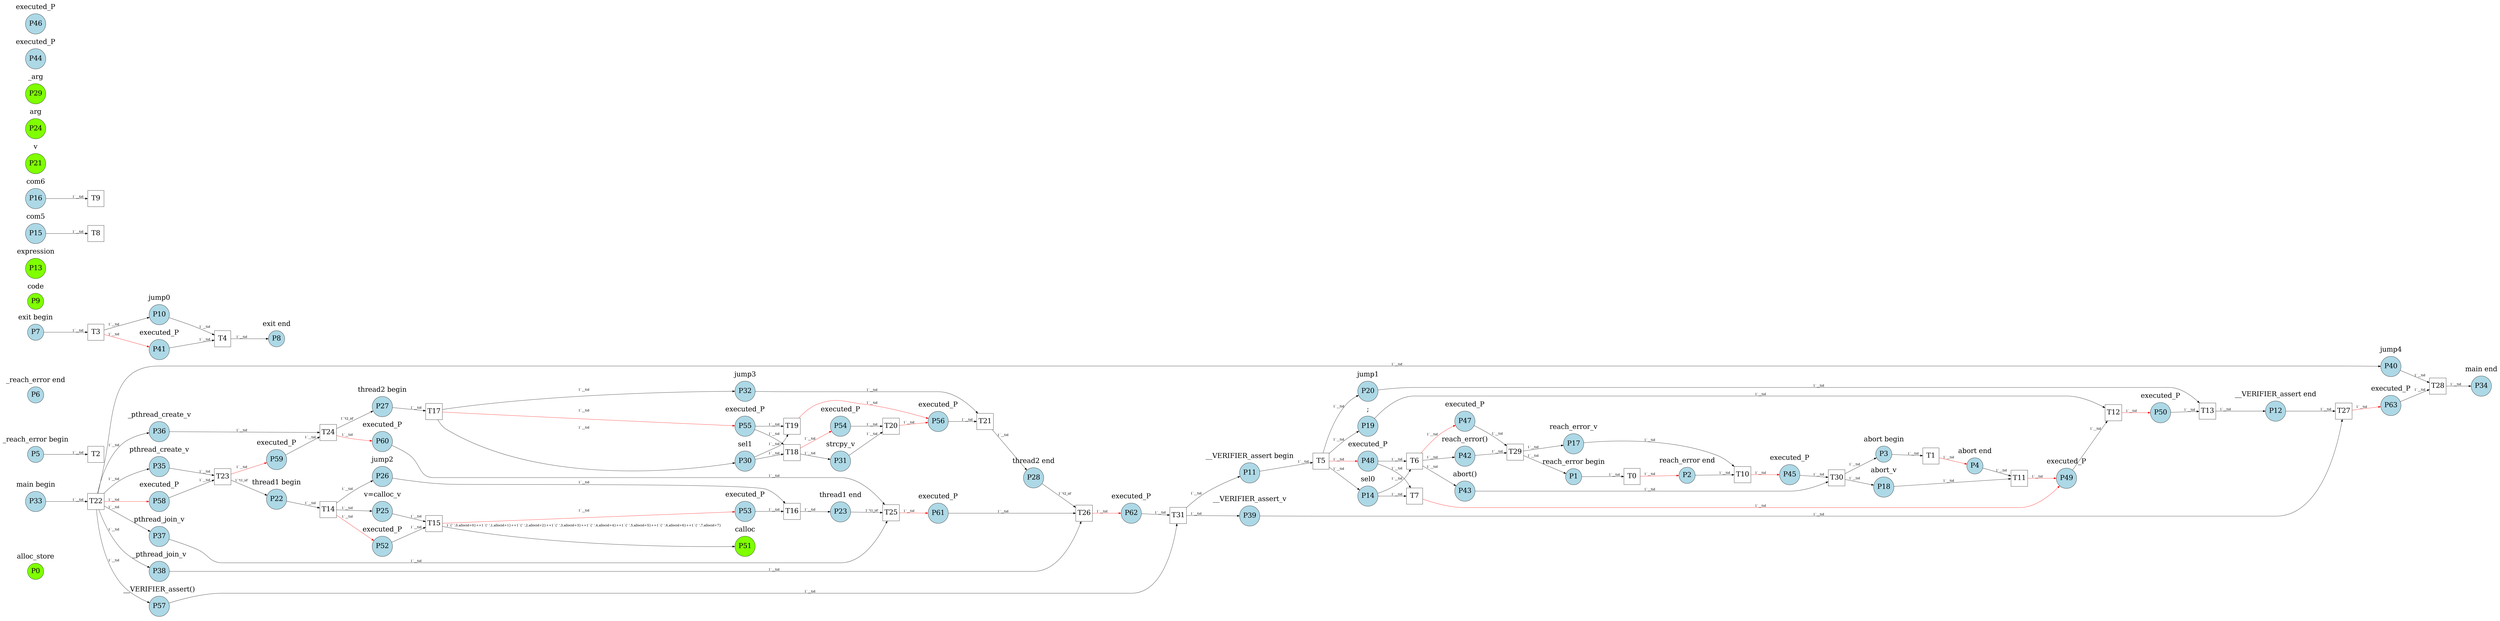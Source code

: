 digraph G{
rankdir = LR
subgraph cluster_P0{fontsize = 30;label="alloc_store";color="white"P0[shape=circle,fontsize = 30,width=1,style="filled",color="black",fillcolor="chartreuse"]}
subgraph cluster_P1{fontsize = 30;label="reach_error begin";color="white"P1[shape=circle,fontsize = 30,width=1,style="filled",color="black",fillcolor="lightblue"]}
subgraph cluster_P2{fontsize = 30;label="reach_error end";color="white"P2[shape=circle,fontsize = 30,width=1,style="filled",color="black",fillcolor="lightblue"]}
subgraph cluster_P3{fontsize = 30;label="abort begin";color="white"P3[shape=circle,fontsize = 30,width=1,style="filled",color="black",fillcolor="lightblue"]}
subgraph cluster_P4{fontsize = 30;label="abort end";color="white"P4[shape=circle,fontsize = 30,width=1,style="filled",color="black",fillcolor="lightblue"]}
subgraph cluster_P5{fontsize = 30;label="_reach_error begin";color="white"P5[shape=circle,fontsize = 30,width=1,style="filled",color="black",fillcolor="lightblue"]}
subgraph cluster_P6{fontsize = 30;label="_reach_error end";color="white"P6[shape=circle,fontsize = 30,width=1,style="filled",color="black",fillcolor="lightblue"]}
subgraph cluster_P7{fontsize = 30;label="exit begin";color="white"P7[shape=circle,fontsize = 30,width=1,style="filled",color="black",fillcolor="lightblue"]}
subgraph cluster_P8{fontsize = 30;label="exit end";color="white"P8[shape=circle,fontsize = 30,width=1,style="filled",color="black",fillcolor="lightblue"]}
subgraph cluster_P9{fontsize = 30;label="code";color="white"P9[shape=circle,fontsize = 30,width=1,style="filled",color="black",fillcolor="chartreuse"]}
subgraph cluster_P10{fontsize = 30;label="jump0";color="white"P10[shape=circle,fontsize = 30,width=1,style="filled",color="black",fillcolor="lightblue"]}
subgraph cluster_P11{fontsize = 30;label="__VERIFIER_assert begin";color="white"P11[shape=circle,fontsize = 30,width=1,style="filled",color="black",fillcolor="lightblue"]}
subgraph cluster_P12{fontsize = 30;label="__VERIFIER_assert end";color="white"P12[shape=circle,fontsize = 30,width=1,style="filled",color="black",fillcolor="lightblue"]}
subgraph cluster_P13{fontsize = 30;label="expression";color="white"P13[shape=circle,fontsize = 30,width=1,style="filled",color="black",fillcolor="chartreuse"]}
subgraph cluster_P14{fontsize = 30;label="sel0";color="white"P14[shape=circle,fontsize = 30,width=1,style="filled",color="black",fillcolor="lightblue"]}
subgraph cluster_P15{fontsize = 30;label="com5";color="white"P15[shape=circle,fontsize = 30,width=1,style="filled",color="black",fillcolor="lightblue"]}
subgraph cluster_P16{fontsize = 30;label="com6";color="white"P16[shape=circle,fontsize = 30,width=1,style="filled",color="black",fillcolor="lightblue"]}
subgraph cluster_P17{fontsize = 30;label="reach_error_v";color="white"P17[shape=circle,fontsize = 30,width=1,style="filled",color="black",fillcolor="lightblue"]}
subgraph cluster_P18{fontsize = 30;label="abort_v";color="white"P18[shape=circle,fontsize = 30,width=1,style="filled",color="black",fillcolor="lightblue"]}
subgraph cluster_P19{fontsize = 30;label=";";color="white"P19[shape=circle,fontsize = 30,width=1,style="filled",color="black",fillcolor="lightblue"]}
subgraph cluster_P20{fontsize = 30;label="jump1";color="white"P20[shape=circle,fontsize = 30,width=1,style="filled",color="black",fillcolor="lightblue"]}
subgraph cluster_P21{fontsize = 30;label="v";color="white"P21[shape=circle,fontsize = 30,width=1,style="filled",color="black",fillcolor="chartreuse"]}
subgraph cluster_P22{fontsize = 30;label="thread1 begin";color="white"P22[shape=circle,fontsize = 30,width=1,style="filled",color="black",fillcolor="lightblue"]}
subgraph cluster_P23{fontsize = 30;label="thread1 end";color="white"P23[shape=circle,fontsize = 30,width=1,style="filled",color="black",fillcolor="lightblue"]}
subgraph cluster_P24{fontsize = 30;label="arg";color="white"P24[shape=circle,fontsize = 30,width=1,style="filled",color="black",fillcolor="chartreuse"]}
subgraph cluster_P25{fontsize = 30;label="v=calloc_v";color="white"P25[shape=circle,fontsize = 30,width=1,style="filled",color="black",fillcolor="lightblue"]}
subgraph cluster_P26{fontsize = 30;label="jump2";color="white"P26[shape=circle,fontsize = 30,width=1,style="filled",color="black",fillcolor="lightblue"]}
subgraph cluster_P27{fontsize = 30;label="thread2 begin";color="white"P27[shape=circle,fontsize = 30,width=1,style="filled",color="black",fillcolor="lightblue"]}
subgraph cluster_P28{fontsize = 30;label="thread2 end";color="white"P28[shape=circle,fontsize = 30,width=1,style="filled",color="black",fillcolor="lightblue"]}
subgraph cluster_P29{fontsize = 30;label="_arg";color="white"P29[shape=circle,fontsize = 30,width=1,style="filled",color="black",fillcolor="chartreuse"]}
subgraph cluster_P30{fontsize = 30;label="sel1";color="white"P30[shape=circle,fontsize = 30,width=1,style="filled",color="black",fillcolor="lightblue"]}
subgraph cluster_P31{fontsize = 30;label="strcpy_v";color="white"P31[shape=circle,fontsize = 30,width=1,style="filled",color="black",fillcolor="lightblue"]}
subgraph cluster_P32{fontsize = 30;label="jump3";color="white"P32[shape=circle,fontsize = 30,width=1,style="filled",color="black",fillcolor="lightblue"]}
subgraph cluster_P33{fontsize = 30;label="main begin";color="white"P33[shape=circle,fontsize = 30,width=1,style="filled",color="black",fillcolor="lightblue"]}
subgraph cluster_P34{fontsize = 30;label="main end";color="white"P34[shape=circle,fontsize = 30,width=1,style="filled",color="black",fillcolor="lightblue"]}
subgraph cluster_P35{fontsize = 30;label="pthread_create_v";color="white"P35[shape=circle,fontsize = 30,width=1,style="filled",color="black",fillcolor="lightblue"]}
subgraph cluster_P36{fontsize = 30;label="_pthread_create_v";color="white"P36[shape=circle,fontsize = 30,width=1,style="filled",color="black",fillcolor="lightblue"]}
subgraph cluster_P37{fontsize = 30;label="pthread_join_v";color="white"P37[shape=circle,fontsize = 30,width=1,style="filled",color="black",fillcolor="lightblue"]}
subgraph cluster_P38{fontsize = 30;label="_pthread_join_v";color="white"P38[shape=circle,fontsize = 30,width=1,style="filled",color="black",fillcolor="lightblue"]}
subgraph cluster_P39{fontsize = 30;label="__VERIFIER_assert_v";color="white"P39[shape=circle,fontsize = 30,width=1,style="filled",color="black",fillcolor="lightblue"]}
subgraph cluster_P40{fontsize = 30;label="jump4";color="white"P40[shape=circle,fontsize = 30,width=1,style="filled",color="black",fillcolor="lightblue"]}
subgraph cluster_P41{fontsize = 30;label="executed_P";color="white"P41[shape=circle,fontsize = 30,width=1,style="filled",color="black",fillcolor="lightblue"]}
subgraph cluster_P42{fontsize = 30;label="reach_error()";color="white"P42[shape=circle,fontsize = 30,width=1,style="filled",color="black",fillcolor="lightblue"]}
subgraph cluster_P43{fontsize = 30;label="abort()";color="white"P43[shape=circle,fontsize = 30,width=1,style="filled",color="black",fillcolor="lightblue"]}
subgraph cluster_P44{fontsize = 30;label="executed_P";color="white"P44[shape=circle,fontsize = 30,width=1,style="filled",color="black",fillcolor="lightblue"]}
subgraph cluster_P45{fontsize = 30;label="executed_P";color="white"P45[shape=circle,fontsize = 30,width=1,style="filled",color="black",fillcolor="lightblue"]}
subgraph cluster_P46{fontsize = 30;label="executed_P";color="white"P46[shape=circle,fontsize = 30,width=1,style="filled",color="black",fillcolor="lightblue"]}
subgraph cluster_P47{fontsize = 30;label="executed_P";color="white"P47[shape=circle,fontsize = 30,width=1,style="filled",color="black",fillcolor="lightblue"]}
subgraph cluster_P48{fontsize = 30;label="executed_P";color="white"P48[shape=circle,fontsize = 30,width=1,style="filled",color="black",fillcolor="lightblue"]}
subgraph cluster_P49{fontsize = 30;label="executed_P";color="white"P49[shape=circle,fontsize = 30,width=1,style="filled",color="black",fillcolor="lightblue"]}
subgraph cluster_P50{fontsize = 30;label="executed_P";color="white"P50[shape=circle,fontsize = 30,width=1,style="filled",color="black",fillcolor="lightblue"]}
subgraph cluster_P51{fontsize = 30;label="calloc";color="white"P51[shape=circle,fontsize = 30,width=1,style="filled",color="black",fillcolor="chartreuse"]}
subgraph cluster_P52{fontsize = 30;label="executed_P";color="white"P52[shape=circle,fontsize = 30,width=1,style="filled",color="black",fillcolor="lightblue"]}
subgraph cluster_P53{fontsize = 30;label="executed_P";color="white"P53[shape=circle,fontsize = 30,width=1,style="filled",color="black",fillcolor="lightblue"]}
subgraph cluster_P54{fontsize = 30;label="executed_P";color="white"P54[shape=circle,fontsize = 30,width=1,style="filled",color="black",fillcolor="lightblue"]}
subgraph cluster_P55{fontsize = 30;label="executed_P";color="white"P55[shape=circle,fontsize = 30,width=1,style="filled",color="black",fillcolor="lightblue"]}
subgraph cluster_P56{fontsize = 30;label="executed_P";color="white"P56[shape=circle,fontsize = 30,width=1,style="filled",color="black",fillcolor="lightblue"]}
subgraph cluster_P57{fontsize = 30;label="__VERIFIER_assert()";color="white"P57[shape=circle,fontsize = 30,width=1,style="filled",color="black",fillcolor="lightblue"]}
subgraph cluster_P58{fontsize = 30;label="executed_P";color="white"P58[shape=circle,fontsize = 30,width=1,style="filled",color="black",fillcolor="lightblue"]}
subgraph cluster_P59{fontsize = 30;label="executed_P";color="white"P59[shape=circle,fontsize = 30,width=1,style="filled",color="black",fillcolor="lightblue"]}
subgraph cluster_P60{fontsize = 30;label="executed_P";color="white"P60[shape=circle,fontsize = 30,width=1,style="filled",color="black",fillcolor="lightblue"]}
subgraph cluster_P61{fontsize = 30;label="executed_P";color="white"P61[shape=circle,fontsize = 30,width=1,style="filled",color="black",fillcolor="lightblue"]}
subgraph cluster_P62{fontsize = 30;label="executed_P";color="white"P62[shape=circle,fontsize = 30,width=1,style="filled",color="black",fillcolor="lightblue"]}
subgraph cluster_P63{fontsize = 30;label="executed_P";color="white"P63[shape=circle,fontsize = 30,width=1,style="filled",color="black",fillcolor="lightblue"]}
T0[shape=box,fontsize = 30,width=1,height=1]
T1[shape=box,fontsize = 30,width=1,height=1]
T2[shape=box,fontsize = 30,width=1,height=1]
T3[shape=box,fontsize = 30,width=1,height=1]
T4[shape=box,fontsize = 30,width=1,height=1]
T5[shape=box,fontsize = 30,width=1,height=1]
T6[shape=box,fontsize = 30,width=1,height=1]
T7[shape=box,fontsize = 30,width=1,height=1]
T8[shape=box,fontsize = 30,width=1,height=1]
T9[shape=box,fontsize = 30,width=1,height=1]
T10[shape=box,fontsize = 30,width=1,height=1]
T11[shape=box,fontsize = 30,width=1,height=1]
T12[shape=box,fontsize = 30,width=1,height=1]
T13[shape=box,fontsize = 30,width=1,height=1]
T14[shape=box,fontsize = 30,width=1,height=1]
T15[shape=box,fontsize = 30,width=1,height=1]
T16[shape=box,fontsize = 30,width=1,height=1]
T17[shape=box,fontsize = 30,width=1,height=1]
T18[shape=box,fontsize = 30,width=1,height=1]
T19[shape=box,fontsize = 30,width=1,height=1]
T20[shape=box,fontsize = 30,width=1,height=1]
T21[shape=box,fontsize = 30,width=1,height=1]
T22[shape=box,fontsize = 30,width=1,height=1]
T23[shape=box,fontsize = 30,width=1,height=1]
T24[shape=box,fontsize = 30,width=1,height=1]
T25[shape=box,fontsize = 30,width=1,height=1]
T26[shape=box,fontsize = 30,width=1,height=1]
T27[shape=box,fontsize = 30,width=1,height=1]
T28[shape=box,fontsize = 30,width=1,height=1]
T29[shape=box,fontsize = 30,width=1,height=1]
T30[shape=box,fontsize = 30,width=1,height=1]
T31[shape=box,fontsize = 30,width=1,height=1]
P1->T0[label="1`__tid"]
P3->T1[label="1`__tid"]
P5->T2[label="1`__tid"]
P7->T3[label="1`__tid"]
P10->T4[label="1`__tid"]
P11->T5[label="1`__tid"]
P14->T6[label="1`__tid"]
P14->T7[label="1`__tid"]
P15->T8[label="1`__tid"]
P16->T9[label="1`__tid"]
P17->T10[label="1`__tid"]
P18->T11[label="1`__tid"]
P19->T12[label="1`__tid"]
P20->T13[label="1`__tid"]
P22->T14[label="1`__tid"]
P25->T15[label="1`__tid"]
P26->T16[label="1`__tid"]
P27->T17[label="1`__tid"]
P30->T18[label="1`__tid"]
P30->T19[label="1`__tid"]
P31->T20[label="1`__tid"]
P32->T21[label="1`__tid"]
P33->T22[label="1`__tid"]
P35->T23[label="1`__tid"]
P36->T24[label="1`__tid"]
P37->T25[label="1`__tid"]
P38->T26[label="1`__tid"]
P39->T27[label="1`__tid"]
P40->T28[label="1`__tid"]
T0->P2[color="red",label="1`__tid"]
T1->P4[color="red",label="1`__tid"]
T4->P8[label="1`__tid"]
T3->P10[label="1`__tid"]
T3->P41[color="red",label="1`__tid"]
P41->T4[label="1`__tid"]
P42->T29[label="1`__tid"]
T29->P1[label="1`__tid"]
T29->P17[label="1`__tid"]
P2->T10[label="1`__tid"]
P43->T30[label="1`__tid"]
T30->P3[label="1`__tid"]
T30->P18[label="1`__tid"]
P4->T11[label="1`__tid"]
T10->P45[color="red",label="1`__tid"]
P45->T30[label="1`__tid"]
T6->P47[color="red",label="1`__tid"]
T13->P12[label="1`__tid"]
T5->P14[label="1`__tid"]
T5->P48[color="red",label="1`__tid"]
P48->T6[label="1`__tid"]
P48->T7[label="1`__tid"]
T5->P19[label="1`__tid"]
T11->P49[color="red",label="1`__tid"]
T7->P49[color="red",label="1`__tid"]
P49->T12[label="1`__tid"]
T5->P20[label="1`__tid"]
T12->P50[color="red",label="1`__tid"]
P50->T13[label="1`__tid"]
T15->P51[label="1`{' ',0,allocid+0}++1`{' ',1,allocid+1}++1`{' ',2,allocid+2}++1`{' ',3,allocid+3}++1`{' ',4,allocid+4}++1`{' ',5,allocid+5}++1`{' ',6,allocid+6}++1`{' ',7,allocid+7}"]
T16->P23[label="1`__tid"]
T14->P25[label="1`__tid"]
T14->P52[color="red",label="1`__tid"]
P52->T15[label="1`__tid"]
T14->P26[label="1`__tid"]
T15->P53[color="red",label="1`__tid"]
P53->T16[label="1`__tid"]
T18->P31[label="1`__tid"]
T18->P54[color="red",label="1`__tid"]
P54->T20[label="1`__tid"]
T21->P28[label="1`__tid"]
T17->P30[label="1`__tid"]
T17->P55[color="red",label="1`__tid"]
P55->T18[label="1`__tid"]
P55->T19[label="1`__tid"]
T17->P32[label="1`__tid"]
T20->P56[color="red",label="1`__tid"]
T19->P56[color="red",label="1`__tid"]
P56->T21[label="1`__tid"]
T23->P22[label="1`'t1_id'"]
T24->P27[label="1`'t2_id'"]
P23->T25[label="1`'t1_id'"]
P28->T26[label="1`'t2_id'"]
P57->T31[label="1`__tid"]
T31->P11[label="1`__tid"]
T31->P39[label="1`__tid"]
P12->T27[label="1`__tid"]
T28->P34[label="1`__tid"]
T22->P35[label="1`__tid"]
T22->P58[color="red",label="1`__tid"]
P58->T23[label="1`__tid"]
T22->P36[label="1`__tid"]
T23->P59[color="red",label="1`__tid"]
P59->T24[label="1`__tid"]
T22->P37[label="1`__tid"]
T24->P60[color="red",label="1`__tid"]
P60->T25[label="1`__tid"]
T22->P38[label="1`__tid"]
T25->P61[color="red",label="1`__tid"]
P61->T26[label="1`__tid"]
T22->P57[label="1`__tid"]
T26->P62[color="red",label="1`__tid"]
P62->T31[label="1`__tid"]
T22->P40[label="1`__tid"]
T27->P63[color="red",label="1`__tid"]
P63->T28[label="1`__tid"]
T6->P42[label="1`__tid"]
T6->P43[label="1`__tid"]
P47->T29[label="1`__tid"]
}
